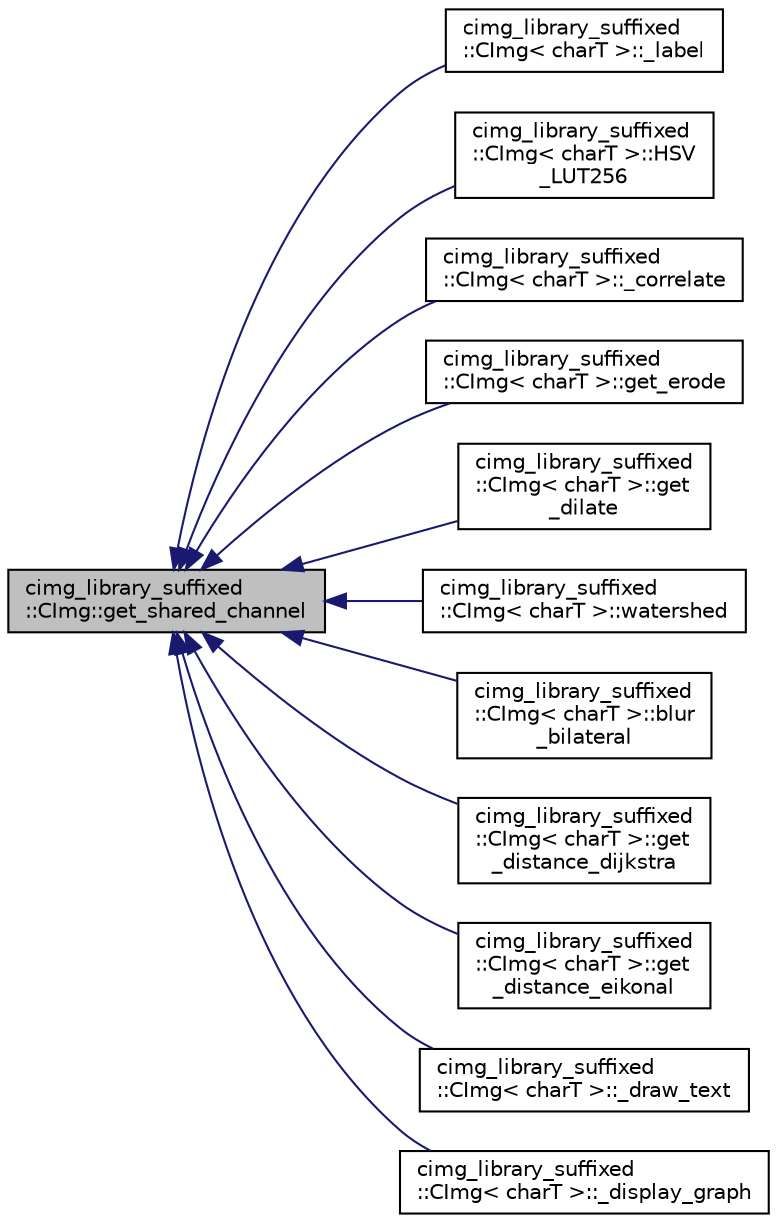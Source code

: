 digraph "cimg_library_suffixed::CImg::get_shared_channel"
{
  edge [fontname="Helvetica",fontsize="10",labelfontname="Helvetica",labelfontsize="10"];
  node [fontname="Helvetica",fontsize="10",shape=record];
  rankdir="LR";
  Node1871 [label="cimg_library_suffixed\l::CImg::get_shared_channel",height=0.2,width=0.4,color="black", fillcolor="grey75", style="filled", fontcolor="black"];
  Node1871 -> Node1872 [dir="back",color="midnightblue",fontsize="10",style="solid",fontname="Helvetica"];
  Node1872 [label="cimg_library_suffixed\l::CImg\< charT \>::_label",height=0.2,width=0.4,color="black", fillcolor="white", style="filled",URL="$structcimg__library__suffixed_1_1_c_img.html#abda7bb00204f598bf8e4a00470c11e45"];
  Node1871 -> Node1873 [dir="back",color="midnightblue",fontsize="10",style="solid",fontname="Helvetica"];
  Node1873 [label="cimg_library_suffixed\l::CImg\< charT \>::HSV\l_LUT256",height=0.2,width=0.4,color="black", fillcolor="white", style="filled",URL="$structcimg__library__suffixed_1_1_c_img.html#a51f90120a4070c5d47806c9fffc210ff",tooltip="Return colormap \"HSV\", containing 256 colors entries in RGB. "];
  Node1871 -> Node1874 [dir="back",color="midnightblue",fontsize="10",style="solid",fontname="Helvetica"];
  Node1874 [label="cimg_library_suffixed\l::CImg\< charT \>::_correlate",height=0.2,width=0.4,color="black", fillcolor="white", style="filled",URL="$structcimg__library__suffixed_1_1_c_img.html#aed98b23130078df5ad69b199d88bb261",tooltip="Correlate image by a kernel . "];
  Node1871 -> Node1875 [dir="back",color="midnightblue",fontsize="10",style="solid",fontname="Helvetica"];
  Node1875 [label="cimg_library_suffixed\l::CImg\< charT \>::get_erode",height=0.2,width=0.4,color="black", fillcolor="white", style="filled",URL="$structcimg__library__suffixed_1_1_c_img.html#aad353fc91b0c6ef3c0251f4f46a96150",tooltip="Erode image by a structuring element . "];
  Node1871 -> Node1876 [dir="back",color="midnightblue",fontsize="10",style="solid",fontname="Helvetica"];
  Node1876 [label="cimg_library_suffixed\l::CImg\< charT \>::get\l_dilate",height=0.2,width=0.4,color="black", fillcolor="white", style="filled",URL="$structcimg__library__suffixed_1_1_c_img.html#a66a723bf61125378577a3e99247ff8da",tooltip="Dilate image by a structuring element . "];
  Node1871 -> Node1877 [dir="back",color="midnightblue",fontsize="10",style="solid",fontname="Helvetica"];
  Node1877 [label="cimg_library_suffixed\l::CImg\< charT \>::watershed",height=0.2,width=0.4,color="black", fillcolor="white", style="filled",URL="$structcimg__library__suffixed_1_1_c_img.html#a6c93c9f308c168756831884f1aa829af",tooltip="Compute watershed transform. "];
  Node1871 -> Node1878 [dir="back",color="midnightblue",fontsize="10",style="solid",fontname="Helvetica"];
  Node1878 [label="cimg_library_suffixed\l::CImg\< charT \>::blur\l_bilateral",height=0.2,width=0.4,color="black", fillcolor="white", style="filled",URL="$structcimg__library__suffixed_1_1_c_img.html#ab19d123867d5a2ed56fe1b016267bfe7",tooltip="Blur image, with the joint bilateral filter. "];
  Node1871 -> Node1879 [dir="back",color="midnightblue",fontsize="10",style="solid",fontname="Helvetica"];
  Node1879 [label="cimg_library_suffixed\l::CImg\< charT \>::get\l_distance_dijkstra",height=0.2,width=0.4,color="black", fillcolor="white", style="filled",URL="$structcimg__library__suffixed_1_1_c_img.html#ab461b8b649f269f33f4eedba90d1a84e",tooltip="Compute distance map to a specified value, according to a custom metric (use dijkstra algorithm) ..."];
  Node1871 -> Node1880 [dir="back",color="midnightblue",fontsize="10",style="solid",fontname="Helvetica"];
  Node1880 [label="cimg_library_suffixed\l::CImg\< charT \>::get\l_distance_eikonal",height=0.2,width=0.4,color="black", fillcolor="white", style="filled",URL="$structcimg__library__suffixed_1_1_c_img.html#a2b1addf2e74607a44640f82f88916d37",tooltip="Compute distance map to one source point, according to a custom metric (use fast marching algorithm)..."];
  Node1871 -> Node1881 [dir="back",color="midnightblue",fontsize="10",style="solid",fontname="Helvetica"];
  Node1881 [label="cimg_library_suffixed\l::CImg\< charT \>::_draw_text",height=0.2,width=0.4,color="black", fillcolor="white", style="filled",URL="$structcimg__library__suffixed_1_1_c_img.html#adffe80db5906bbcbe875031ab0ba3a82"];
  Node1871 -> Node1882 [dir="back",color="midnightblue",fontsize="10",style="solid",fontname="Helvetica"];
  Node1882 [label="cimg_library_suffixed\l::CImg\< charT \>::_display_graph",height=0.2,width=0.4,color="black", fillcolor="white", style="filled",URL="$structcimg__library__suffixed_1_1_c_img.html#a39224c81542abc157318e64a6df11fdf"];
}
